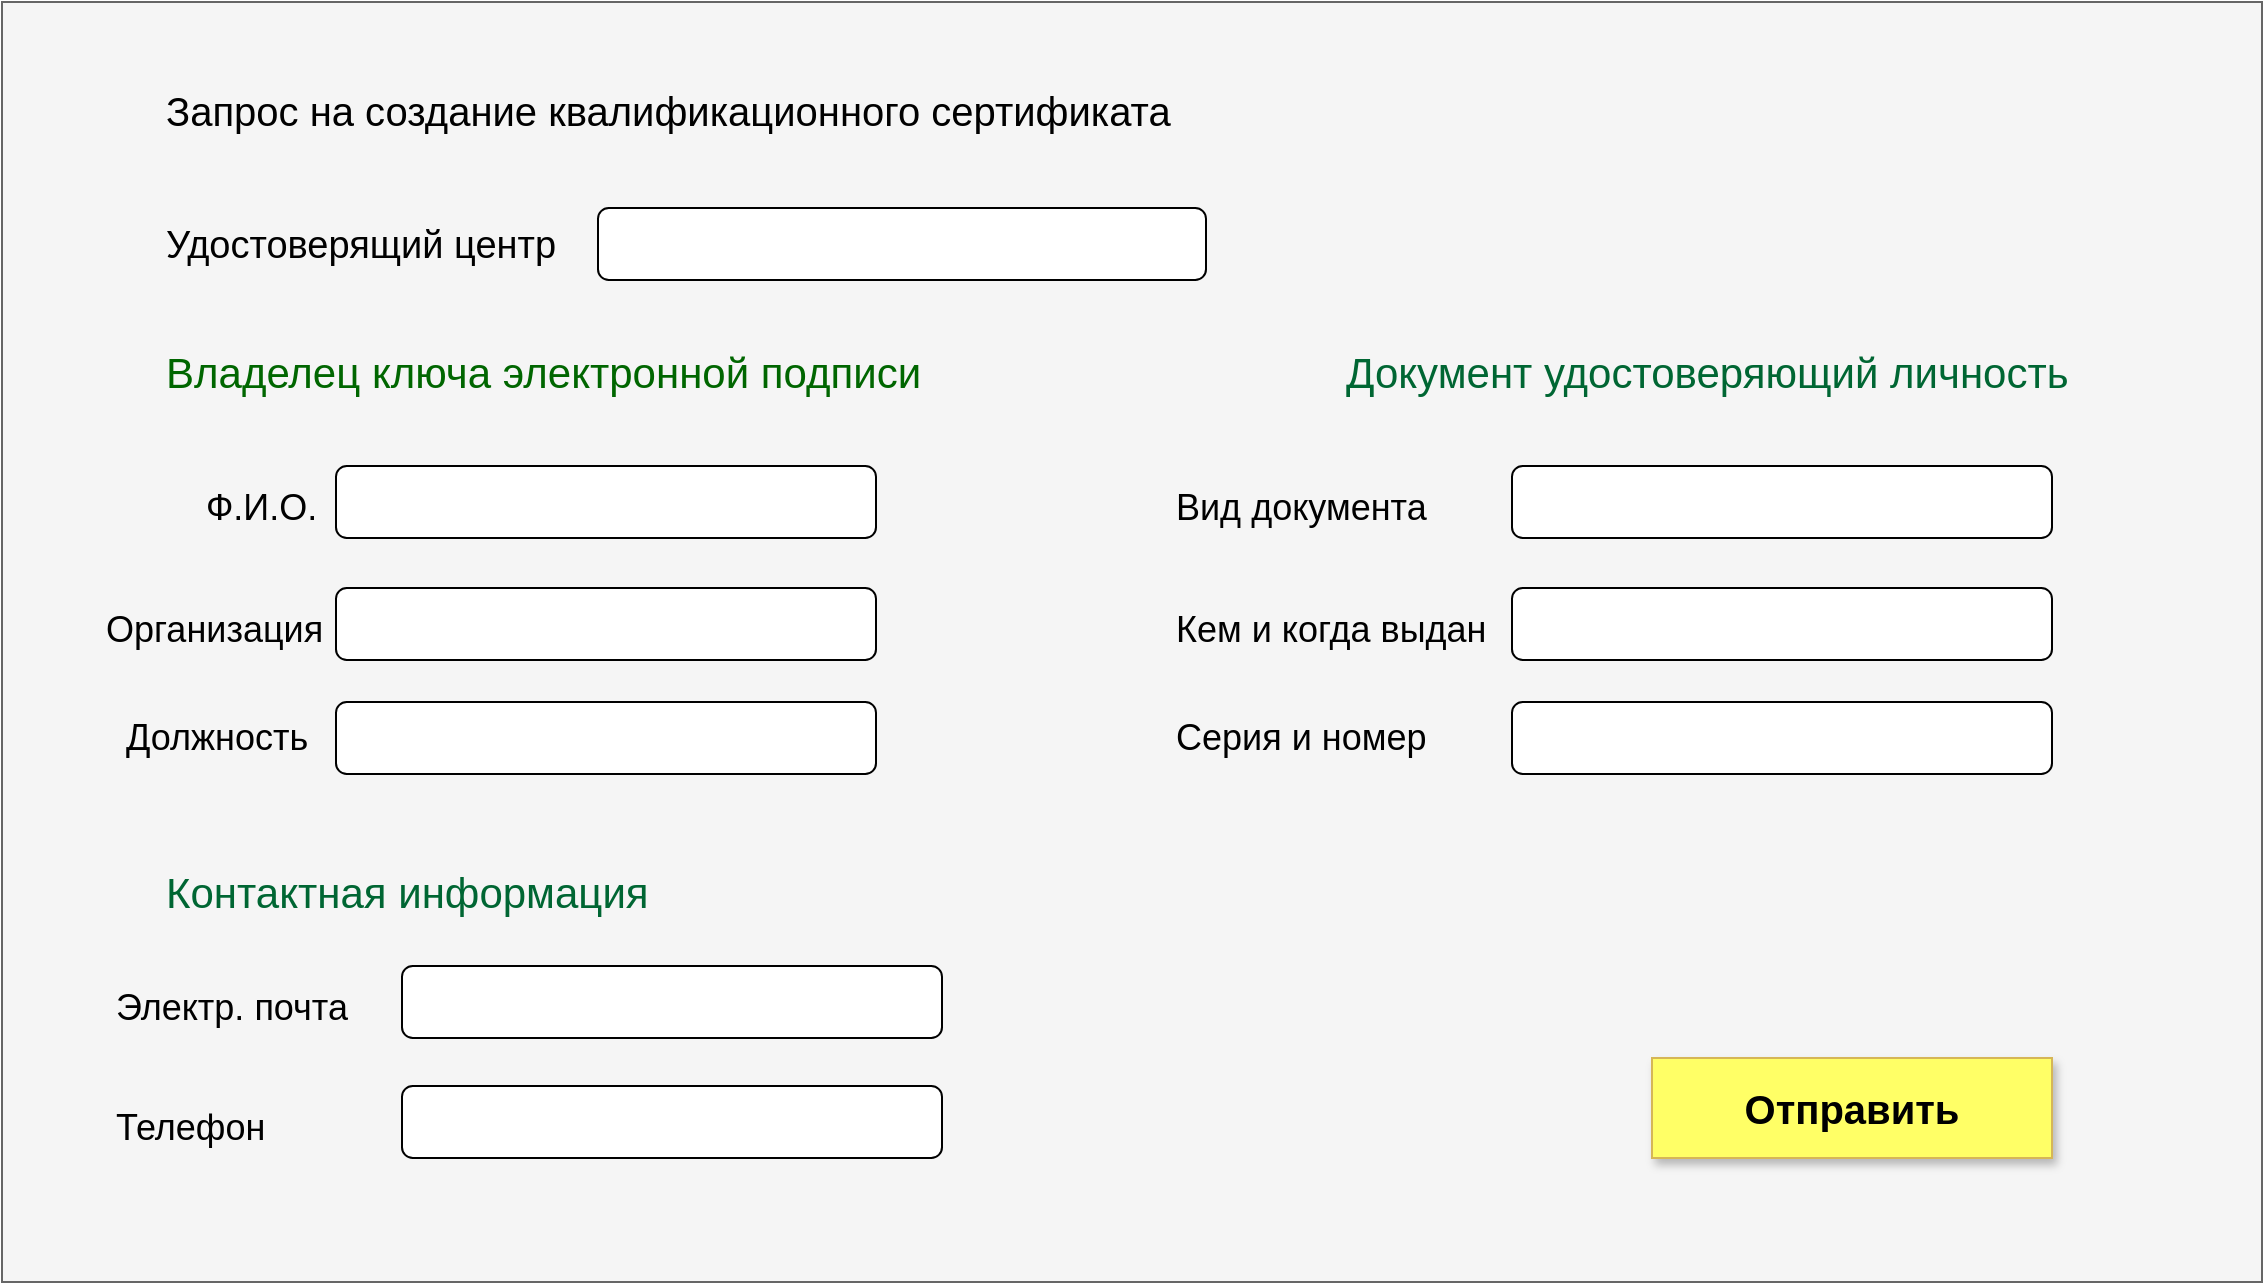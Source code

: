 <mxfile version="10.6.5" type="github"><diagram id="nLGZDEDbWUDTZdDNZIfN" name="Page-1"><mxGraphModel dx="992" dy="467" grid="1" gridSize="10" guides="1" tooltips="1" connect="1" arrows="1" fold="1" page="1" pageScale="1" pageWidth="827" pageHeight="1169" math="0" shadow="0"><root><mxCell id="0"/><mxCell id="1" parent="0"/><mxCell id="xSy0qXQIVPlLvnOJ2axo-2" value="" style="rounded=1;whiteSpace=wrap;html=1;fillColor=#f5f5f5;strokeColor=#666666;arcSize=0;fontColor=#333333;" parent="1" vertex="1"><mxGeometry x="110" width="1130" height="640" as="geometry"/></mxCell><mxCell id="xSy0qXQIVPlLvnOJ2axo-3" value="&lt;span style=&quot;font-size: 20px&quot;&gt;Запрос на создание квалификационного сертификата&lt;/span&gt;&lt;br&gt;" style="text;html=1;resizable=0;points=[];autosize=1;align=left;verticalAlign=top;spacingTop=-4;" parent="1" vertex="1"><mxGeometry x="190" y="40" width="520" height="20" as="geometry"/></mxCell><mxCell id="xSy0qXQIVPlLvnOJ2axo-4" value="&lt;font style=&quot;font-size: 20px&quot;&gt;&lt;b&gt;Отправить&lt;/b&gt;&lt;/font&gt;" style="rounded=1;whiteSpace=wrap;html=1;fillColor=#FFFF66;strokeColor=#d6b656;shadow=1;arcSize=0;" parent="1" vertex="1"><mxGeometry x="935" y="528" width="200" height="50" as="geometry"/></mxCell><mxCell id="xSy0qXQIVPlLvnOJ2axo-5" value="" style="rounded=1;whiteSpace=wrap;html=1;" parent="1" vertex="1"><mxGeometry x="277" y="232" width="270" height="36" as="geometry"/></mxCell><mxCell id="xSy0qXQIVPlLvnOJ2axo-6" value="&lt;span style=&quot;font-size: 19px&quot;&gt;Удостоверящий центр&lt;/span&gt;" style="text;html=1;resizable=0;points=[];autosize=1;align=left;verticalAlign=top;spacingTop=-4;" parent="1" vertex="1"><mxGeometry x="190" y="108" width="210" height="20" as="geometry"/></mxCell><mxCell id="xSy0qXQIVPlLvnOJ2axo-14" value="" style="rounded=1;whiteSpace=wrap;html=1;" parent="1" vertex="1"><mxGeometry x="408" y="103" width="304" height="36" as="geometry"/></mxCell><mxCell id="xSy0qXQIVPlLvnOJ2axo-16" value="&lt;font style=&quot;font-size: 21px&quot; color=&quot;#006600&quot;&gt;Владелец ключа электронной подписи&lt;/font&gt;" style="text;html=1;resizable=0;points=[];autosize=1;align=left;verticalAlign=top;spacingTop=-4;" parent="1" vertex="1"><mxGeometry x="190" y="170" width="390" height="20" as="geometry"/></mxCell><mxCell id="xSy0qXQIVPlLvnOJ2axo-17" value="&lt;font style=&quot;font-size: 18px&quot;&gt;Ф.И.О.&lt;/font&gt;" style="text;html=1;resizable=0;points=[];autosize=1;align=left;verticalAlign=top;spacingTop=-4;" parent="1" vertex="1"><mxGeometry x="210" y="240" width="70" height="20" as="geometry"/></mxCell><mxCell id="xSy0qXQIVPlLvnOJ2axo-18" value="&lt;span style=&quot;font-size: 18px&quot;&gt;Организация&lt;/span&gt;" style="text;html=1;resizable=0;points=[];autosize=1;align=left;verticalAlign=top;spacingTop=-4;" parent="1" vertex="1"><mxGeometry x="160" y="301" width="120" height="20" as="geometry"/></mxCell><mxCell id="xSy0qXQIVPlLvnOJ2axo-19" value="&lt;font style=&quot;font-size: 18px&quot;&gt;Должность&lt;/font&gt;" style="text;html=1;resizable=0;points=[];autosize=1;align=left;verticalAlign=top;spacingTop=-4;" parent="1" vertex="1"><mxGeometry x="170" y="355" width="110" height="20" as="geometry"/></mxCell><mxCell id="xSy0qXQIVPlLvnOJ2axo-20" value="" style="rounded=1;whiteSpace=wrap;html=1;" parent="1" vertex="1"><mxGeometry x="277" y="350" width="270" height="36" as="geometry"/></mxCell><mxCell id="xSy0qXQIVPlLvnOJ2axo-21" value="" style="rounded=1;whiteSpace=wrap;html=1;" parent="1" vertex="1"><mxGeometry x="277" y="293" width="270" height="36" as="geometry"/></mxCell><mxCell id="xSy0qXQIVPlLvnOJ2axo-24" value="&lt;font style=&quot;font-size: 21px&quot; color=&quot;#006633&quot;&gt;Документ удостоверяющий личность&lt;/font&gt;" style="text;html=1;resizable=0;points=[];autosize=1;align=left;verticalAlign=top;spacingTop=-4;" parent="1" vertex="1"><mxGeometry x="780" y="170" width="380" height="20" as="geometry"/></mxCell><mxCell id="xSy0qXQIVPlLvnOJ2axo-25" value="&lt;font style=&quot;font-size: 18px&quot;&gt;Вид документа&lt;/font&gt;" style="text;html=1;resizable=0;points=[];autosize=1;align=left;verticalAlign=top;spacingTop=-4;" parent="1" vertex="1"><mxGeometry x="695" y="240" width="140" height="20" as="geometry"/></mxCell><mxCell id="xSy0qXQIVPlLvnOJ2axo-26" value="&lt;font style=&quot;font-size: 18px&quot;&gt;Серия и номер&lt;/font&gt;" style="text;html=1;resizable=0;points=[];autosize=1;align=left;verticalAlign=top;spacingTop=-4;" parent="1" vertex="1"><mxGeometry x="695" y="355" width="140" height="20" as="geometry"/></mxCell><mxCell id="xSy0qXQIVPlLvnOJ2axo-27" value="&lt;font style=&quot;font-size: 18px&quot;&gt;Кем и когда выдан&lt;/font&gt;" style="text;html=1;resizable=0;points=[];autosize=1;align=left;verticalAlign=top;spacingTop=-4;" parent="1" vertex="1"><mxGeometry x="695" y="301" width="170" height="20" as="geometry"/></mxCell><mxCell id="xSy0qXQIVPlLvnOJ2axo-29" value="" style="rounded=1;whiteSpace=wrap;html=1;" parent="1" vertex="1"><mxGeometry x="865" y="232" width="270" height="36" as="geometry"/></mxCell><mxCell id="xSy0qXQIVPlLvnOJ2axo-30" value="" style="rounded=1;whiteSpace=wrap;html=1;" parent="1" vertex="1"><mxGeometry x="865" y="293" width="270" height="36" as="geometry"/></mxCell><mxCell id="xSy0qXQIVPlLvnOJ2axo-31" value="" style="rounded=1;whiteSpace=wrap;html=1;" parent="1" vertex="1"><mxGeometry x="865" y="350" width="270" height="36" as="geometry"/></mxCell><mxCell id="xSy0qXQIVPlLvnOJ2axo-32" value="&lt;font style=&quot;font-size: 21px&quot; color=&quot;#006633&quot;&gt;Контактная информация&lt;/font&gt;" style="text;html=1;resizable=0;points=[];autosize=1;align=left;verticalAlign=top;spacingTop=-4;" parent="1" vertex="1"><mxGeometry x="190" y="430" width="260" height="20" as="geometry"/></mxCell><mxCell id="xSy0qXQIVPlLvnOJ2axo-33" value="&lt;span style=&quot;font-size: 18px&quot;&gt;Электр. почта&lt;/span&gt;" style="text;html=1;resizable=0;points=[];autosize=1;align=left;verticalAlign=top;spacingTop=-4;" parent="1" vertex="1"><mxGeometry x="165" y="490" width="130" height="20" as="geometry"/></mxCell><mxCell id="xSy0qXQIVPlLvnOJ2axo-34" value="&lt;span style=&quot;font-size: 18px&quot;&gt;Телефон&lt;/span&gt;" style="text;html=1;resizable=0;points=[];autosize=1;align=left;verticalAlign=top;spacingTop=-4;" parent="1" vertex="1"><mxGeometry x="165" y="550" width="90" height="20" as="geometry"/></mxCell><mxCell id="xSy0qXQIVPlLvnOJ2axo-35" value="" style="rounded=1;whiteSpace=wrap;html=1;" parent="1" vertex="1"><mxGeometry x="310" y="482" width="270" height="36" as="geometry"/></mxCell><mxCell id="xSy0qXQIVPlLvnOJ2axo-36" value="" style="rounded=1;whiteSpace=wrap;html=1;" parent="1" vertex="1"><mxGeometry x="310" y="542" width="270" height="36" as="geometry"/></mxCell></root></mxGraphModel></diagram></mxfile>